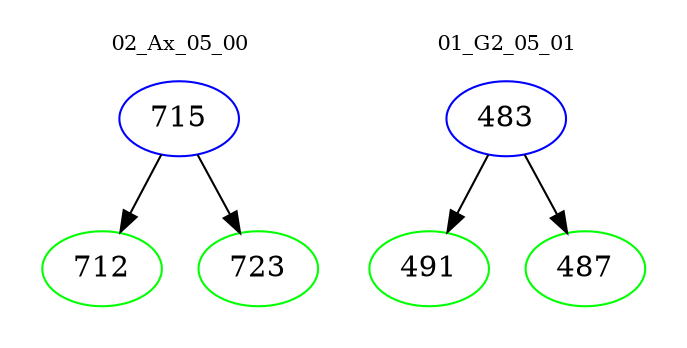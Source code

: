 digraph{
subgraph cluster_0 {
color = white
label = "02_Ax_05_00";
fontsize=10;
T0_715 [label="715", color="blue"]
T0_715 -> T0_712 [color="black"]
T0_712 [label="712", color="green"]
T0_715 -> T0_723 [color="black"]
T0_723 [label="723", color="green"]
}
subgraph cluster_1 {
color = white
label = "01_G2_05_01";
fontsize=10;
T1_483 [label="483", color="blue"]
T1_483 -> T1_491 [color="black"]
T1_491 [label="491", color="green"]
T1_483 -> T1_487 [color="black"]
T1_487 [label="487", color="green"]
}
}
